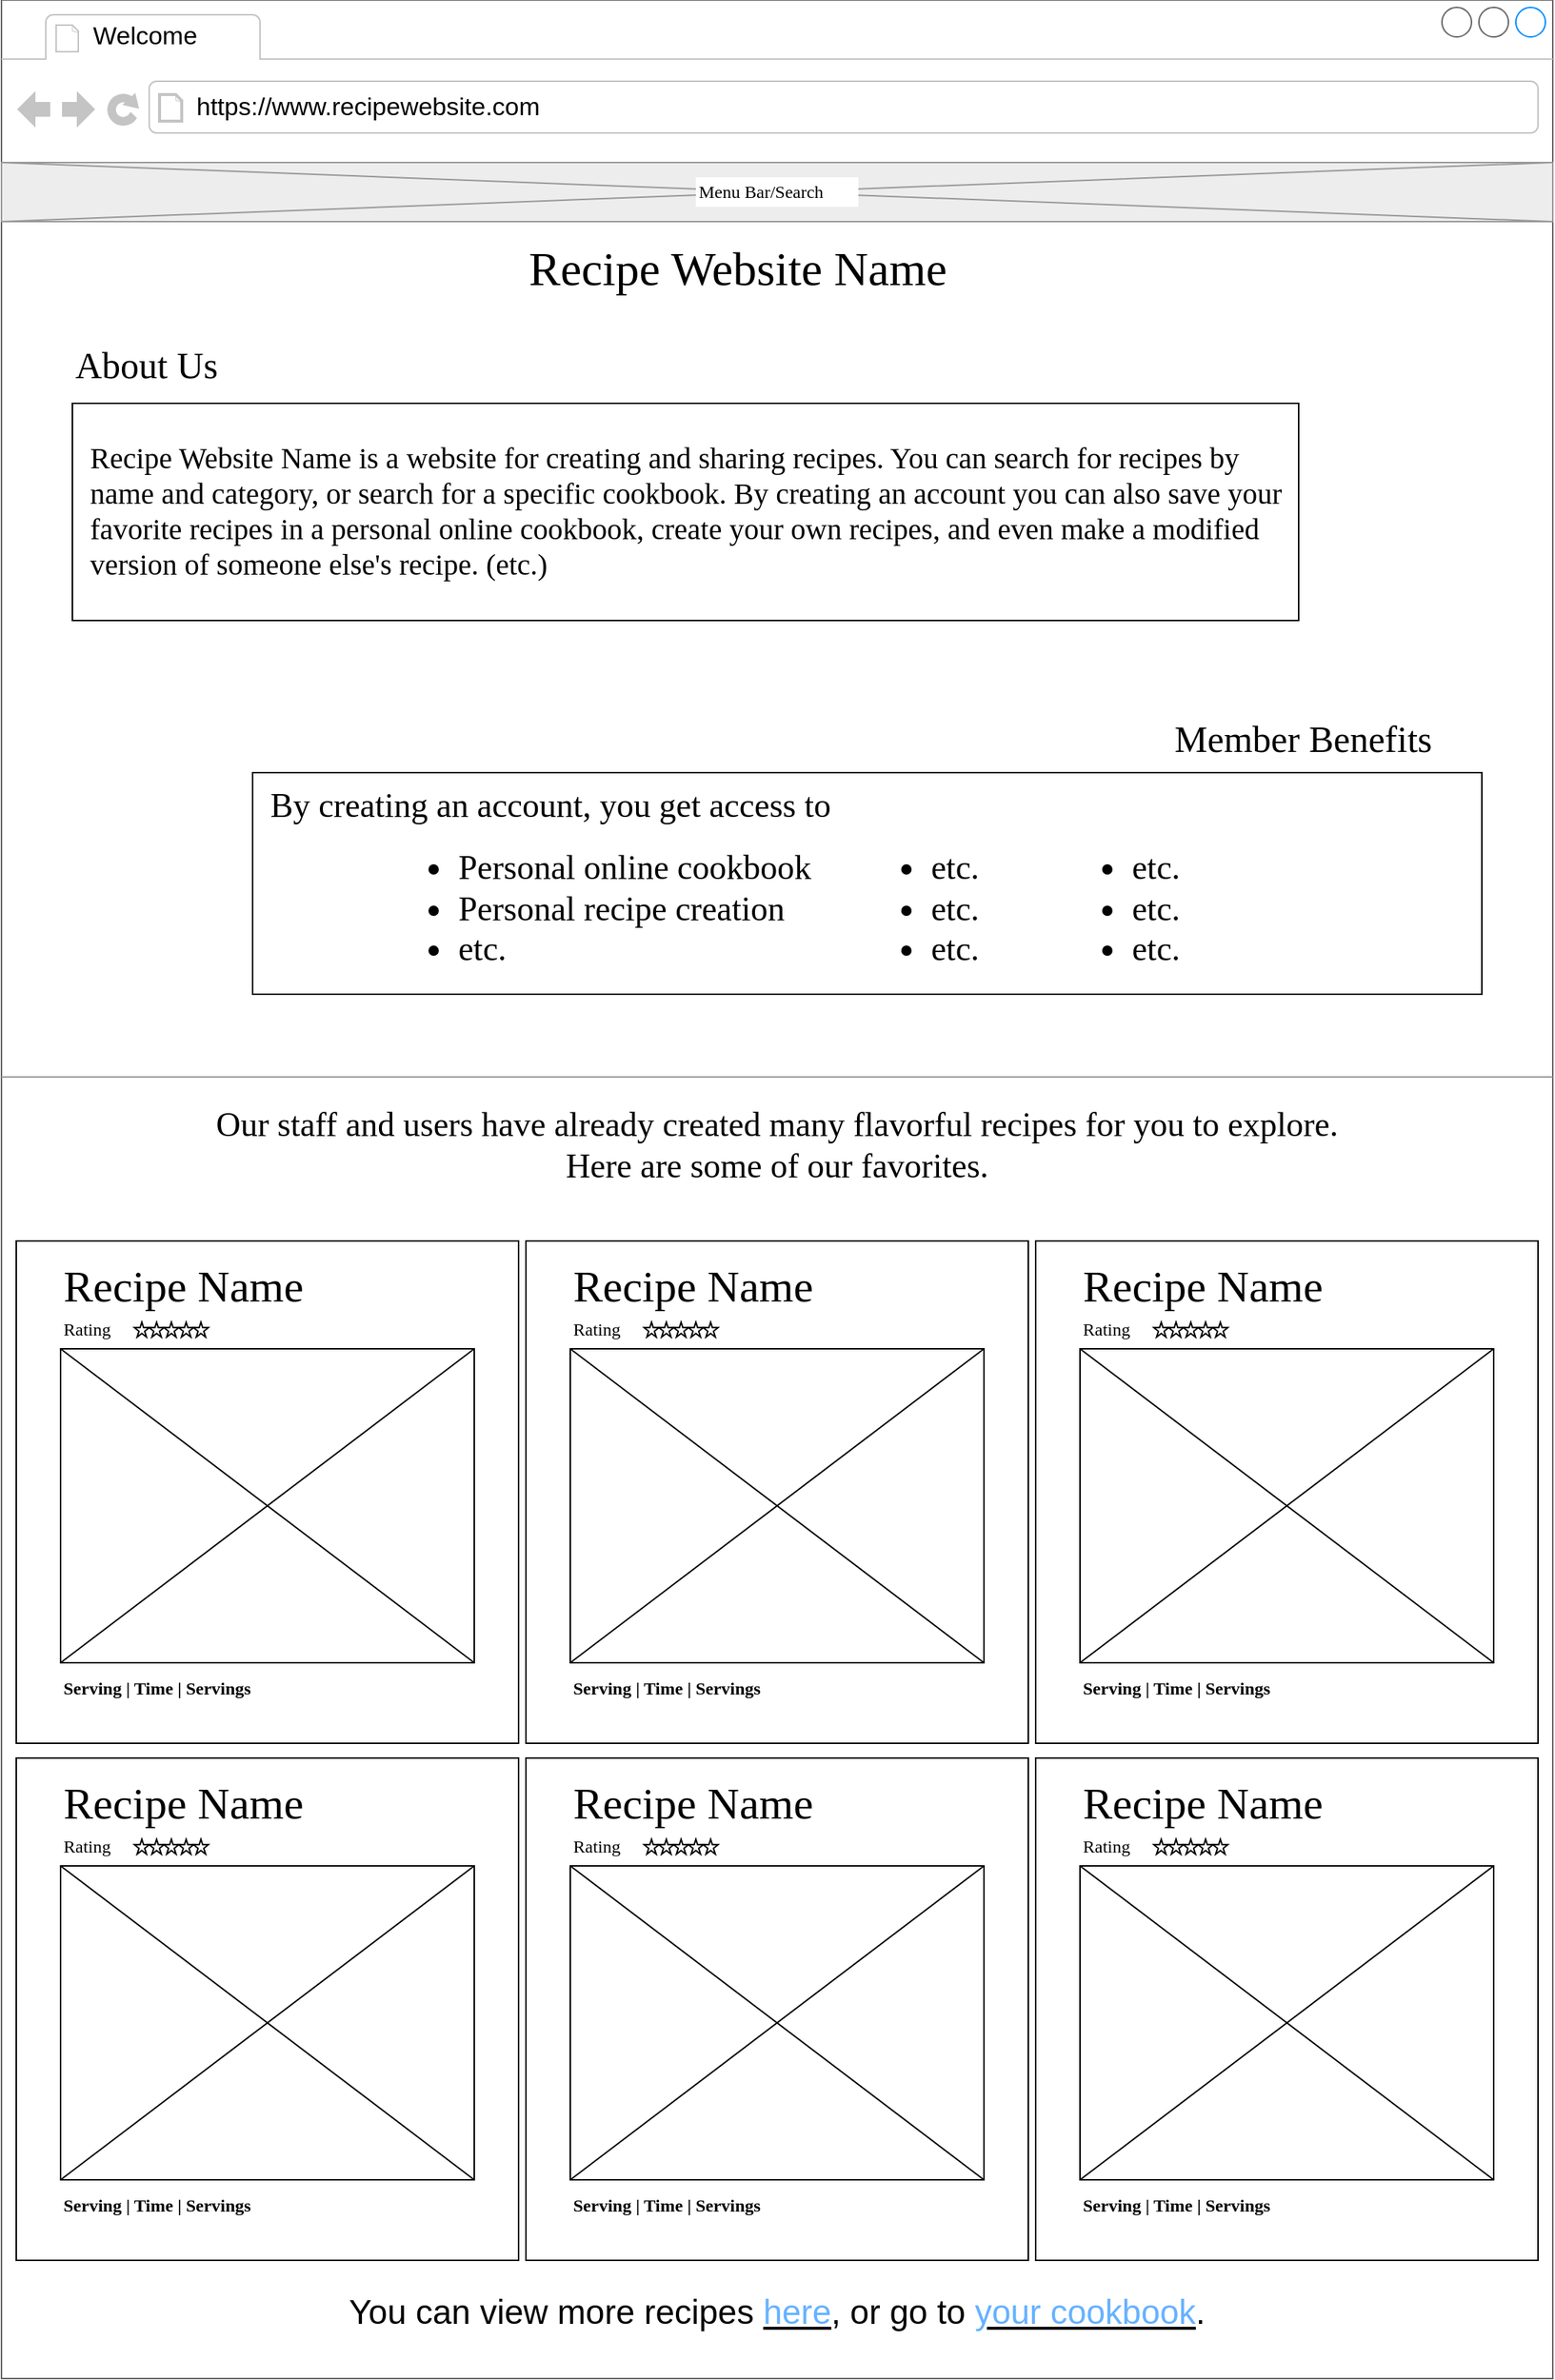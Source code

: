 <mxfile version="15.6.6" type="device"><diagram name="Page-1" id="2cc2dc42-3aac-f2a9-1cec-7a8b7cbee084"><mxGraphModel dx="1422" dy="727" grid="1" gridSize="10" guides="1" tooltips="1" connect="1" arrows="1" fold="1" page="1" pageScale="1" pageWidth="1100" pageHeight="850" background="none" math="0" shadow="0"><root><mxCell id="0"/><mxCell id="1" parent="0"/><mxCell id="7026571954dc6520-1" value="" style="strokeWidth=1;shadow=0;dashed=0;align=center;html=1;shape=mxgraph.mockup.containers.browserWindow;rSize=0;strokeColor=none;mainText=,;recursiveResize=0;rounded=0;labelBackgroundColor=none;fontFamily=Verdana;fontSize=12;fillColor=default;fontColor=default;" parent="1" vertex="1"><mxGeometry x="20" y="10" width="1050" height="1610" as="geometry"/></mxCell><mxCell id="7026571954dc6520-2" value="Welcome" style="strokeWidth=1;shadow=0;dashed=0;align=center;html=1;shape=mxgraph.mockup.containers.anchor;fontSize=17;fontColor=default;align=left;fillColor=default;" parent="7026571954dc6520-1" vertex="1"><mxGeometry x="60" y="12" width="110" height="26" as="geometry"/></mxCell><mxCell id="7026571954dc6520-3" value="https://www.recipewebsite.com" style="strokeWidth=1;shadow=0;dashed=0;align=center;html=1;shape=mxgraph.mockup.containers.anchor;rSize=0;fontSize=17;fontColor=default;align=left;fillColor=default;" parent="7026571954dc6520-1" vertex="1"><mxGeometry x="130" y="60" width="250" height="26" as="geometry"/></mxCell><mxCell id="7026571954dc6520-4" value="&lt;font style=&quot;font-size: 32px&quot;&gt;Recipe Website Name&lt;/font&gt;" style="text;html=1;points=[];align=left;verticalAlign=top;spacingTop=-4;fontSize=30;fontFamily=Verdana;fontColor=default;fillColor=default;" parent="7026571954dc6520-1" vertex="1"><mxGeometry x="355" y="160" width="340" height="50" as="geometry"/></mxCell><mxCell id="7026571954dc6520-16" value="&lt;font style=&quot;font-size: 25px&quot;&gt;About Us&lt;/font&gt;" style="text;html=1;points=[];align=left;verticalAlign=top;spacingTop=-4;fontSize=15;fontFamily=Verdana;fillColor=default;fontColor=default;" parent="7026571954dc6520-1" vertex="1"><mxGeometry x="48" y="230" width="120" height="30" as="geometry"/></mxCell><mxCell id="7026571954dc6520-21" value="" style="verticalLabelPosition=bottom;shadow=0;dashed=0;align=center;html=1;verticalAlign=top;strokeWidth=1;shape=mxgraph.mockup.markup.line;strokeColor=#999999;rounded=0;labelBackgroundColor=none;fillColor=default;fontFamily=Verdana;fontSize=12;fontColor=default;" parent="7026571954dc6520-1" vertex="1"><mxGeometry y="719" width="1050" height="20" as="geometry"/></mxCell><mxCell id="cw3B8OFTearizmyRjaal-1" value="" style="verticalLabelPosition=bottom;shadow=0;dashed=0;align=center;html=1;verticalAlign=top;strokeWidth=1;shape=mxgraph.mockup.markup.line;strokeColor=#999999;rounded=0;labelBackgroundColor=none;fillColor=default;fontFamily=Verdana;fontSize=12;fontColor=default;" parent="7026571954dc6520-1" vertex="1"><mxGeometry y="140" width="1050" height="20" as="geometry"/></mxCell><mxCell id="cw3B8OFTearizmyRjaal-2" value="" style="verticalLabelPosition=bottom;shadow=0;dashed=0;align=center;html=1;verticalAlign=top;strokeWidth=1;shape=mxgraph.mockup.graphics.simpleIcon;strokeColor=#999999;fillColor=#EDEDED;rounded=0;labelBackgroundColor=none;fontFamily=Verdana;fontSize=12;fontColor=default;" parent="7026571954dc6520-1" vertex="1"><mxGeometry y="110" width="1050" height="40" as="geometry"/></mxCell><mxCell id="cw3B8OFTearizmyRjaal-3" value="Menu Bar/Search" style="text;html=1;points=[];align=left;verticalAlign=top;spacingTop=-4;fontSize=12;fontFamily=Verdana;whiteSpace=wrap;fontColor=default;fillColor=default;" parent="7026571954dc6520-1" vertex="1"><mxGeometry x="470" y="120" width="110" height="20" as="geometry"/></mxCell><mxCell id="cw3B8OFTearizmyRjaal-6" value="&lt;font style=&quot;font-size: 25px&quot;&gt;Member Benefits&lt;/font&gt;" style="text;html=1;points=[];align=left;verticalAlign=top;spacingTop=-4;fontSize=15;fontFamily=Verdana;fillColor=default;fontColor=default;" parent="7026571954dc6520-1" vertex="1"><mxGeometry x="792" y="483" width="210" height="30" as="geometry"/></mxCell><mxCell id="cw3B8OFTearizmyRjaal-11" value="&lt;div style=&quot;text-align: left&quot;&gt;&lt;br&gt;&lt;/div&gt;&lt;div style=&quot;text-align: justify&quot;&gt;&lt;/div&gt;&lt;div style=&quot;text-align: justify&quot;&gt;&lt;span&gt;&lt;div style=&quot;text-align: justify&quot;&gt;&lt;/div&gt;&lt;/span&gt;&lt;/div&gt;" style="whiteSpace=wrap;html=1;rounded=0;shadow=0;labelBackgroundColor=none;strokeWidth=1;fontFamily=Verdana;fontSize=12;align=center;verticalAlign=top;fillColor=default;strokeColor=default;fontColor=default;" parent="7026571954dc6520-1" vertex="1"><mxGeometry x="48" y="273" width="830" height="147" as="geometry"/></mxCell><mxCell id="cw3B8OFTearizmyRjaal-12" value="&lt;span style=&quot;font-family: &amp;#34;verdana&amp;#34;&quot;&gt;Recipe Website Name is a website for creating and sharing recipes. You can search for recipes by name and category, or search for a specific cookbook. By creating an account you can also save your favorite recipes in a personal online cookbook, create your own recipes, and even make a modified version of someone else's recipe. (etc.)&lt;/span&gt;" style="text;html=1;strokeColor=none;fillColor=default;align=left;verticalAlign=middle;whiteSpace=wrap;rounded=0;fontSize=20;fontColor=default;" parent="7026571954dc6520-1" vertex="1"><mxGeometry x="58" y="280" width="810" height="130" as="geometry"/></mxCell><mxCell id="cw3B8OFTearizmyRjaal-14" value="&lt;div style=&quot;text-align: left&quot;&gt;&lt;br&gt;&lt;/div&gt;&lt;div style=&quot;text-align: justify&quot;&gt;&lt;/div&gt;&lt;div style=&quot;text-align: justify&quot;&gt;&lt;span&gt;&lt;div style=&quot;text-align: justify&quot;&gt;&lt;/div&gt;&lt;/span&gt;&lt;/div&gt;" style="whiteSpace=wrap;html=1;rounded=0;shadow=0;labelBackgroundColor=none;strokeWidth=1;fontFamily=Verdana;fontSize=12;align=center;verticalAlign=top;fillColor=default;strokeColor=default;fontColor=default;" parent="7026571954dc6520-1" vertex="1"><mxGeometry x="170" y="523" width="832" height="150" as="geometry"/></mxCell><mxCell id="cw3B8OFTearizmyRjaal-15" value="&lt;div style=&quot;font-family: &amp;#34;verdana&amp;#34;&quot;&gt;&lt;font style=&quot;font-size: 23px&quot;&gt;By creating an account, you get access to&lt;/font&gt;&lt;/div&gt;" style="text;html=1;strokeColor=none;fillColor=default;align=left;verticalAlign=middle;whiteSpace=wrap;rounded=0;fontSize=20;fontColor=default;" parent="7026571954dc6520-1" vertex="1"><mxGeometry x="180" y="533" width="640" height="23" as="geometry"/></mxCell><mxCell id="cw3B8OFTearizmyRjaal-16" value="&lt;table style=&quot;font-family: &amp;quot;verdana&amp;quot; ; text-align: left ; font-size: 23px&quot; align=&quot;left&quot;&gt;&lt;tbody&gt;&lt;tr&gt;&lt;td&gt;&lt;ul&gt;&lt;li&gt;&lt;font style=&quot;font-size: 23px&quot;&gt;Personal online cookbook&lt;span style=&quot;white-space: pre&quot;&gt;&#9;&lt;/span&gt;&lt;/font&gt;&lt;/li&gt;&lt;li&gt;&lt;font style=&quot;font-size: 23px&quot;&gt;Personal recipe creation&lt;span style=&quot;white-space: pre&quot;&gt;&#9;&lt;/span&gt;&lt;/font&gt;&lt;/li&gt;&lt;li&gt;&lt;font style=&quot;font-size: 23px&quot;&gt;etc.&lt;span style=&quot;white-space: pre&quot;&gt;&#9;&lt;/span&gt;&lt;/font&gt;&lt;/li&gt;&lt;/ul&gt;&lt;/td&gt;&lt;td&gt;&lt;ul&gt;&lt;li&gt;&lt;font style=&quot;font-size: 23px&quot;&gt;etc.&lt;span style=&quot;white-space: pre&quot;&gt;&#9;&lt;/span&gt;&lt;span style=&quot;white-space: pre&quot;&gt;&#9;&lt;/span&gt;&lt;/font&gt;&lt;/li&gt;&lt;li&gt;&lt;font style=&quot;font-size: 23px&quot;&gt;etc.&lt;span style=&quot;white-space: pre&quot;&gt;&#9;&lt;/span&gt;&lt;span style=&quot;white-space: pre&quot;&gt;&#9;&lt;/span&gt;&lt;/font&gt;&lt;/li&gt;&lt;li&gt;&lt;font style=&quot;font-size: 23px&quot;&gt;etc.&lt;span style=&quot;white-space: pre&quot;&gt;&#9;&lt;/span&gt;&lt;span style=&quot;white-space: pre&quot;&gt;&#9;&lt;/span&gt;&lt;/font&gt;&lt;/li&gt;&lt;/ul&gt;&lt;/td&gt;&lt;td&gt;&lt;ul&gt;&lt;li&gt;&lt;font style=&quot;font-size: 23px&quot;&gt;etc.&lt;/font&gt;&lt;/li&gt;&lt;li&gt;&lt;font style=&quot;font-size: 23px&quot;&gt;etc.&lt;/font&gt;&lt;/li&gt;&lt;li&gt;&lt;font style=&quot;font-size: 23px&quot;&gt;etc.&lt;/font&gt;&lt;/li&gt;&lt;/ul&gt;&lt;/td&gt;&lt;/tr&gt;&lt;/tbody&gt;&lt;/table&gt;" style="text;html=1;strokeColor=none;fillColor=none;align=center;verticalAlign=middle;whiteSpace=wrap;rounded=0;fontSize=20;fontColor=default;" parent="7026571954dc6520-1" vertex="1"><mxGeometry x="80" y="560" width="907" height="110" as="geometry"/></mxCell><mxCell id="cw3B8OFTearizmyRjaal-17" value="&lt;font style=&quot;font-size: 23px&quot; face=&quot;Verdana&quot;&gt;Our staff and users have already created many flavorful recipes for you to explore. Here are some of our favorites.&lt;/font&gt;" style="text;html=1;strokeColor=none;fillColor=none;align=center;verticalAlign=middle;whiteSpace=wrap;rounded=0;fontSize=20;fontColor=default;" parent="7026571954dc6520-1" vertex="1"><mxGeometry x="120" y="760" width="810" height="30" as="geometry"/></mxCell><mxCell id="cw3B8OFTearizmyRjaal-28" value="You can view more recipes &lt;u&gt;&lt;font color=&quot;#66b2ff&quot;&gt;here&lt;/font&gt;&lt;/u&gt;, or go to&lt;font&gt; &lt;u&gt;&lt;font color=&quot;#66b2ff&quot;&gt;your cookbook&lt;/font&gt;&lt;/u&gt;&lt;/font&gt;." style="text;html=1;strokeColor=none;fillColor=none;align=center;verticalAlign=middle;whiteSpace=wrap;rounded=0;fontSize=23;fontColor=default;" parent="7026571954dc6520-1" vertex="1"><mxGeometry x="230" y="1550" width="590" height="30" as="geometry"/></mxCell><mxCell id="mixfqXsBLD_LVyknn7XF-46" value="&lt;div style=&quot;text-align: left&quot;&gt;&lt;br&gt;&lt;/div&gt;&lt;div style=&quot;text-align: justify&quot;&gt;&lt;/div&gt;&lt;div style=&quot;text-align: justify&quot;&gt;&lt;span&gt;&lt;div style=&quot;text-align: justify&quot;&gt;&lt;/div&gt;&lt;/span&gt;&lt;/div&gt;" style="whiteSpace=wrap;html=1;rounded=0;shadow=0;labelBackgroundColor=none;strokeWidth=1;fontFamily=Verdana;fontSize=12;align=center;verticalAlign=top;fillColor=default;strokeColor=default;fontColor=default;" parent="7026571954dc6520-1" vertex="1"><mxGeometry x="355" y="840" width="340" height="340" as="geometry"/></mxCell><mxCell id="mixfqXsBLD_LVyknn7XF-47" value="Recipe Name" style="text;html=1;points=[];align=left;verticalAlign=top;spacingTop=-4;fontSize=30;fontFamily=Verdana;fontColor=default;fillColor=default;strokeColor=none;" parent="7026571954dc6520-1" vertex="1"><mxGeometry x="385" y="850" width="205" height="50" as="geometry"/></mxCell><mxCell id="mixfqXsBLD_LVyknn7XF-48" value="Rating&amp;nbsp;" style="text;html=1;points=[];align=left;verticalAlign=top;spacingTop=-4;fontSize=12;fontFamily=Verdana;whiteSpace=wrap;fontColor=default;fillColor=none;strokeColor=none;" parent="7026571954dc6520-1" vertex="1"><mxGeometry x="385" y="890" width="50" height="20" as="geometry"/></mxCell><mxCell id="mixfqXsBLD_LVyknn7XF-49" value="" style="verticalLabelPosition=bottom;verticalAlign=top;html=1;shape=mxgraph.basic.star;fontColor=default;fillColor=default;strokeColor=default;" parent="7026571954dc6520-1" vertex="1"><mxGeometry x="435" y="895" width="10" height="10" as="geometry"/></mxCell><mxCell id="mixfqXsBLD_LVyknn7XF-50" value="" style="verticalLabelPosition=bottom;verticalAlign=top;html=1;shape=mxgraph.basic.star;fontColor=default;fillColor=default;strokeColor=default;" parent="7026571954dc6520-1" vertex="1"><mxGeometry x="445" y="895" width="10" height="10" as="geometry"/></mxCell><mxCell id="mixfqXsBLD_LVyknn7XF-51" value="" style="verticalLabelPosition=bottom;verticalAlign=top;html=1;shape=mxgraph.basic.star;fontColor=default;fillColor=default;strokeColor=default;" parent="7026571954dc6520-1" vertex="1"><mxGeometry x="455" y="895" width="10" height="10" as="geometry"/></mxCell><mxCell id="mixfqXsBLD_LVyknn7XF-52" value="" style="verticalLabelPosition=bottom;verticalAlign=top;html=1;shape=mxgraph.basic.star;fontColor=default;fillColor=default;strokeColor=default;" parent="7026571954dc6520-1" vertex="1"><mxGeometry x="465" y="895" width="10" height="10" as="geometry"/></mxCell><mxCell id="mixfqXsBLD_LVyknn7XF-53" value="" style="verticalLabelPosition=bottom;verticalAlign=top;html=1;shape=mxgraph.basic.star;fontColor=default;fillColor=default;strokeColor=default;" parent="7026571954dc6520-1" vertex="1"><mxGeometry x="475" y="895" width="10" height="10" as="geometry"/></mxCell><mxCell id="mixfqXsBLD_LVyknn7XF-54" value="" style="verticalLabelPosition=bottom;shadow=0;dashed=0;align=center;html=1;verticalAlign=top;strokeWidth=1;shape=mxgraph.mockup.graphics.simpleIcon;strokeColor=default;fillColor=default;rounded=0;labelBackgroundColor=none;fontFamily=Verdana;fontSize=12;fontColor=default;" parent="7026571954dc6520-1" vertex="1"><mxGeometry x="385" y="913" width="280" height="212.5" as="geometry"/></mxCell><mxCell id="mixfqXsBLD_LVyknn7XF-55" value="&lt;font style=&quot;font-size: 12px&quot;&gt;&lt;b&gt;Serving | Time | Servings&lt;/b&gt;&lt;/font&gt;" style="text;html=1;points=[];align=left;verticalAlign=top;spacingTop=-4;fontSize=15;fontFamily=Verdana;fontColor=default;fillColor=default;strokeColor=none;" parent="7026571954dc6520-1" vertex="1"><mxGeometry x="385" y="1130" width="184.37" height="30" as="geometry"/></mxCell><mxCell id="-4XfEgjPp0oh7Si3uKLL-1" value="&lt;div style=&quot;text-align: left&quot;&gt;&lt;br&gt;&lt;/div&gt;&lt;div style=&quot;text-align: justify&quot;&gt;&lt;/div&gt;&lt;div style=&quot;text-align: justify&quot;&gt;&lt;span&gt;&lt;div style=&quot;text-align: justify&quot;&gt;&lt;/div&gt;&lt;/span&gt;&lt;/div&gt;" style="whiteSpace=wrap;html=1;rounded=0;shadow=0;labelBackgroundColor=none;strokeWidth=1;fontFamily=Verdana;fontSize=12;align=center;verticalAlign=top;fillColor=default;strokeColor=default;fontColor=default;" vertex="1" parent="7026571954dc6520-1"><mxGeometry x="10" y="840" width="340" height="340" as="geometry"/></mxCell><mxCell id="-4XfEgjPp0oh7Si3uKLL-2" value="Recipe Name" style="text;html=1;points=[];align=left;verticalAlign=top;spacingTop=-4;fontSize=30;fontFamily=Verdana;fontColor=default;fillColor=default;strokeColor=none;" vertex="1" parent="7026571954dc6520-1"><mxGeometry x="40" y="850" width="205" height="50" as="geometry"/></mxCell><mxCell id="-4XfEgjPp0oh7Si3uKLL-3" value="Rating&amp;nbsp;" style="text;html=1;points=[];align=left;verticalAlign=top;spacingTop=-4;fontSize=12;fontFamily=Verdana;whiteSpace=wrap;fontColor=default;fillColor=none;strokeColor=none;" vertex="1" parent="7026571954dc6520-1"><mxGeometry x="40" y="890" width="50" height="20" as="geometry"/></mxCell><mxCell id="-4XfEgjPp0oh7Si3uKLL-4" value="" style="verticalLabelPosition=bottom;verticalAlign=top;html=1;shape=mxgraph.basic.star;fontColor=default;fillColor=default;strokeColor=default;" vertex="1" parent="7026571954dc6520-1"><mxGeometry x="90" y="895" width="10" height="10" as="geometry"/></mxCell><mxCell id="-4XfEgjPp0oh7Si3uKLL-5" value="" style="verticalLabelPosition=bottom;verticalAlign=top;html=1;shape=mxgraph.basic.star;fontColor=default;fillColor=default;strokeColor=default;" vertex="1" parent="7026571954dc6520-1"><mxGeometry x="100" y="895" width="10" height="10" as="geometry"/></mxCell><mxCell id="-4XfEgjPp0oh7Si3uKLL-6" value="" style="verticalLabelPosition=bottom;verticalAlign=top;html=1;shape=mxgraph.basic.star;fontColor=default;fillColor=default;strokeColor=default;" vertex="1" parent="7026571954dc6520-1"><mxGeometry x="110" y="895" width="10" height="10" as="geometry"/></mxCell><mxCell id="-4XfEgjPp0oh7Si3uKLL-7" value="" style="verticalLabelPosition=bottom;verticalAlign=top;html=1;shape=mxgraph.basic.star;fontColor=default;fillColor=default;strokeColor=default;" vertex="1" parent="7026571954dc6520-1"><mxGeometry x="120" y="895" width="10" height="10" as="geometry"/></mxCell><mxCell id="-4XfEgjPp0oh7Si3uKLL-8" value="" style="verticalLabelPosition=bottom;verticalAlign=top;html=1;shape=mxgraph.basic.star;fontColor=default;fillColor=default;strokeColor=default;" vertex="1" parent="7026571954dc6520-1"><mxGeometry x="130" y="895" width="10" height="10" as="geometry"/></mxCell><mxCell id="-4XfEgjPp0oh7Si3uKLL-9" value="" style="verticalLabelPosition=bottom;shadow=0;dashed=0;align=center;html=1;verticalAlign=top;strokeWidth=1;shape=mxgraph.mockup.graphics.simpleIcon;strokeColor=default;fillColor=default;rounded=0;labelBackgroundColor=none;fontFamily=Verdana;fontSize=12;fontColor=default;" vertex="1" parent="7026571954dc6520-1"><mxGeometry x="40" y="913" width="280" height="212.5" as="geometry"/></mxCell><mxCell id="-4XfEgjPp0oh7Si3uKLL-10" value="&lt;font style=&quot;font-size: 12px&quot;&gt;&lt;b&gt;Serving | Time | Servings&lt;/b&gt;&lt;/font&gt;" style="text;html=1;points=[];align=left;verticalAlign=top;spacingTop=-4;fontSize=15;fontFamily=Verdana;fontColor=default;fillColor=default;strokeColor=none;" vertex="1" parent="7026571954dc6520-1"><mxGeometry x="40" y="1130" width="184.37" height="30" as="geometry"/></mxCell><mxCell id="-4XfEgjPp0oh7Si3uKLL-22" value="&lt;div style=&quot;text-align: left&quot;&gt;&lt;br&gt;&lt;/div&gt;&lt;div style=&quot;text-align: justify&quot;&gt;&lt;/div&gt;&lt;div style=&quot;text-align: justify&quot;&gt;&lt;span&gt;&lt;div style=&quot;text-align: justify&quot;&gt;&lt;/div&gt;&lt;/span&gt;&lt;/div&gt;" style="whiteSpace=wrap;html=1;rounded=0;shadow=0;labelBackgroundColor=none;strokeWidth=1;fontFamily=Verdana;fontSize=12;align=center;verticalAlign=top;fillColor=default;strokeColor=default;fontColor=default;" vertex="1" parent="7026571954dc6520-1"><mxGeometry x="700" y="840" width="340" height="340" as="geometry"/></mxCell><mxCell id="-4XfEgjPp0oh7Si3uKLL-23" value="Recipe Name" style="text;html=1;points=[];align=left;verticalAlign=top;spacingTop=-4;fontSize=30;fontFamily=Verdana;fontColor=default;fillColor=default;strokeColor=none;" vertex="1" parent="7026571954dc6520-1"><mxGeometry x="730" y="850" width="205" height="50" as="geometry"/></mxCell><mxCell id="-4XfEgjPp0oh7Si3uKLL-24" value="Rating&amp;nbsp;" style="text;html=1;points=[];align=left;verticalAlign=top;spacingTop=-4;fontSize=12;fontFamily=Verdana;whiteSpace=wrap;fontColor=default;fillColor=none;strokeColor=none;" vertex="1" parent="7026571954dc6520-1"><mxGeometry x="730" y="890" width="50" height="20" as="geometry"/></mxCell><mxCell id="-4XfEgjPp0oh7Si3uKLL-25" value="" style="verticalLabelPosition=bottom;verticalAlign=top;html=1;shape=mxgraph.basic.star;fontColor=default;fillColor=default;strokeColor=default;" vertex="1" parent="7026571954dc6520-1"><mxGeometry x="780" y="895" width="10" height="10" as="geometry"/></mxCell><mxCell id="-4XfEgjPp0oh7Si3uKLL-26" value="" style="verticalLabelPosition=bottom;verticalAlign=top;html=1;shape=mxgraph.basic.star;fontColor=default;fillColor=default;strokeColor=default;" vertex="1" parent="7026571954dc6520-1"><mxGeometry x="790" y="895" width="10" height="10" as="geometry"/></mxCell><mxCell id="-4XfEgjPp0oh7Si3uKLL-27" value="" style="verticalLabelPosition=bottom;verticalAlign=top;html=1;shape=mxgraph.basic.star;fontColor=default;fillColor=default;strokeColor=default;" vertex="1" parent="7026571954dc6520-1"><mxGeometry x="800" y="895" width="10" height="10" as="geometry"/></mxCell><mxCell id="-4XfEgjPp0oh7Si3uKLL-28" value="" style="verticalLabelPosition=bottom;verticalAlign=top;html=1;shape=mxgraph.basic.star;fontColor=default;fillColor=default;strokeColor=default;" vertex="1" parent="7026571954dc6520-1"><mxGeometry x="810" y="895" width="10" height="10" as="geometry"/></mxCell><mxCell id="-4XfEgjPp0oh7Si3uKLL-29" value="" style="verticalLabelPosition=bottom;verticalAlign=top;html=1;shape=mxgraph.basic.star;fontColor=default;fillColor=default;strokeColor=default;" vertex="1" parent="7026571954dc6520-1"><mxGeometry x="820" y="895" width="10" height="10" as="geometry"/></mxCell><mxCell id="-4XfEgjPp0oh7Si3uKLL-30" value="" style="verticalLabelPosition=bottom;shadow=0;dashed=0;align=center;html=1;verticalAlign=top;strokeWidth=1;shape=mxgraph.mockup.graphics.simpleIcon;strokeColor=default;fillColor=default;rounded=0;labelBackgroundColor=none;fontFamily=Verdana;fontSize=12;fontColor=default;" vertex="1" parent="7026571954dc6520-1"><mxGeometry x="730" y="913" width="280" height="212.5" as="geometry"/></mxCell><mxCell id="-4XfEgjPp0oh7Si3uKLL-31" value="&lt;font style=&quot;font-size: 12px&quot;&gt;&lt;b&gt;Serving | Time | Servings&lt;/b&gt;&lt;/font&gt;" style="text;html=1;points=[];align=left;verticalAlign=top;spacingTop=-4;fontSize=15;fontFamily=Verdana;fontColor=default;fillColor=default;strokeColor=none;" vertex="1" parent="7026571954dc6520-1"><mxGeometry x="730" y="1130" width="184.37" height="30" as="geometry"/></mxCell><mxCell id="-4XfEgjPp0oh7Si3uKLL-32" value="&lt;div style=&quot;text-align: left&quot;&gt;&lt;br&gt;&lt;/div&gt;&lt;div style=&quot;text-align: justify&quot;&gt;&lt;/div&gt;&lt;div style=&quot;text-align: justify&quot;&gt;&lt;span&gt;&lt;div style=&quot;text-align: justify&quot;&gt;&lt;/div&gt;&lt;/span&gt;&lt;/div&gt;" style="whiteSpace=wrap;html=1;rounded=0;shadow=0;labelBackgroundColor=none;strokeWidth=1;fontFamily=Verdana;fontSize=12;align=center;verticalAlign=top;fillColor=default;strokeColor=default;fontColor=default;" vertex="1" parent="7026571954dc6520-1"><mxGeometry x="355" y="1190" width="340" height="340" as="geometry"/></mxCell><mxCell id="-4XfEgjPp0oh7Si3uKLL-33" value="Recipe Name" style="text;html=1;points=[];align=left;verticalAlign=top;spacingTop=-4;fontSize=30;fontFamily=Verdana;fontColor=default;fillColor=default;strokeColor=none;" vertex="1" parent="7026571954dc6520-1"><mxGeometry x="385" y="1200" width="205" height="50" as="geometry"/></mxCell><mxCell id="-4XfEgjPp0oh7Si3uKLL-34" value="Rating&amp;nbsp;" style="text;html=1;points=[];align=left;verticalAlign=top;spacingTop=-4;fontSize=12;fontFamily=Verdana;whiteSpace=wrap;fontColor=default;fillColor=default;strokeColor=none;" vertex="1" parent="7026571954dc6520-1"><mxGeometry x="385" y="1240" width="50" height="20" as="geometry"/></mxCell><mxCell id="-4XfEgjPp0oh7Si3uKLL-35" value="" style="verticalLabelPosition=bottom;verticalAlign=top;html=1;shape=mxgraph.basic.star;fontColor=default;fillColor=default;strokeColor=default;" vertex="1" parent="7026571954dc6520-1"><mxGeometry x="435" y="1245" width="10" height="10" as="geometry"/></mxCell><mxCell id="-4XfEgjPp0oh7Si3uKLL-36" value="" style="verticalLabelPosition=bottom;verticalAlign=top;html=1;shape=mxgraph.basic.star;fontColor=default;fillColor=default;strokeColor=default;" vertex="1" parent="7026571954dc6520-1"><mxGeometry x="445" y="1245" width="10" height="10" as="geometry"/></mxCell><mxCell id="-4XfEgjPp0oh7Si3uKLL-37" value="" style="verticalLabelPosition=bottom;verticalAlign=top;html=1;shape=mxgraph.basic.star;fontColor=default;fillColor=default;strokeColor=default;" vertex="1" parent="7026571954dc6520-1"><mxGeometry x="455" y="1245" width="10" height="10" as="geometry"/></mxCell><mxCell id="-4XfEgjPp0oh7Si3uKLL-38" value="" style="verticalLabelPosition=bottom;verticalAlign=top;html=1;shape=mxgraph.basic.star;fontColor=default;fillColor=default;strokeColor=default;" vertex="1" parent="7026571954dc6520-1"><mxGeometry x="465" y="1245" width="10" height="10" as="geometry"/></mxCell><mxCell id="-4XfEgjPp0oh7Si3uKLL-39" value="" style="verticalLabelPosition=bottom;verticalAlign=top;html=1;shape=mxgraph.basic.star;fontColor=default;fillColor=default;strokeColor=default;" vertex="1" parent="7026571954dc6520-1"><mxGeometry x="475" y="1245" width="10" height="10" as="geometry"/></mxCell><mxCell id="-4XfEgjPp0oh7Si3uKLL-40" value="" style="verticalLabelPosition=bottom;shadow=0;dashed=0;align=center;html=1;verticalAlign=top;strokeWidth=1;shape=mxgraph.mockup.graphics.simpleIcon;strokeColor=default;fillColor=default;rounded=0;labelBackgroundColor=none;fontFamily=Verdana;fontSize=12;fontColor=default;" vertex="1" parent="7026571954dc6520-1"><mxGeometry x="385" y="1263" width="280" height="212.5" as="geometry"/></mxCell><mxCell id="-4XfEgjPp0oh7Si3uKLL-41" value="&lt;font style=&quot;font-size: 12px&quot;&gt;&lt;b&gt;Serving | Time | Servings&lt;/b&gt;&lt;/font&gt;" style="text;html=1;points=[];align=left;verticalAlign=top;spacingTop=-4;fontSize=15;fontFamily=Verdana;fontColor=default;fillColor=default;strokeColor=none;" vertex="1" parent="7026571954dc6520-1"><mxGeometry x="385" y="1480" width="184.37" height="30" as="geometry"/></mxCell><mxCell id="-4XfEgjPp0oh7Si3uKLL-42" value="&lt;div style=&quot;text-align: left&quot;&gt;&lt;br&gt;&lt;/div&gt;&lt;div style=&quot;text-align: justify&quot;&gt;&lt;/div&gt;&lt;div style=&quot;text-align: justify&quot;&gt;&lt;span&gt;&lt;div style=&quot;text-align: justify&quot;&gt;&lt;/div&gt;&lt;/span&gt;&lt;/div&gt;" style="whiteSpace=wrap;html=1;rounded=0;shadow=0;labelBackgroundColor=none;strokeWidth=1;fontFamily=Verdana;fontSize=12;align=center;verticalAlign=top;fillColor=default;strokeColor=default;fontColor=default;" vertex="1" parent="7026571954dc6520-1"><mxGeometry x="10" y="1190" width="340" height="340" as="geometry"/></mxCell><mxCell id="-4XfEgjPp0oh7Si3uKLL-43" value="Recipe Name" style="text;html=1;points=[];align=left;verticalAlign=top;spacingTop=-4;fontSize=30;fontFamily=Verdana;fontColor=default;fillColor=default;strokeColor=none;" vertex="1" parent="7026571954dc6520-1"><mxGeometry x="40" y="1200" width="205" height="50" as="geometry"/></mxCell><mxCell id="-4XfEgjPp0oh7Si3uKLL-44" value="Rating&amp;nbsp;" style="text;html=1;points=[];align=left;verticalAlign=top;spacingTop=-4;fontSize=12;fontFamily=Verdana;whiteSpace=wrap;fontColor=default;fillColor=default;strokeColor=none;" vertex="1" parent="7026571954dc6520-1"><mxGeometry x="40" y="1240" width="50" height="20" as="geometry"/></mxCell><mxCell id="-4XfEgjPp0oh7Si3uKLL-45" value="" style="verticalLabelPosition=bottom;verticalAlign=top;html=1;shape=mxgraph.basic.star;fontColor=default;fillColor=default;strokeColor=default;" vertex="1" parent="7026571954dc6520-1"><mxGeometry x="90" y="1245" width="10" height="10" as="geometry"/></mxCell><mxCell id="-4XfEgjPp0oh7Si3uKLL-46" value="" style="verticalLabelPosition=bottom;verticalAlign=top;html=1;shape=mxgraph.basic.star;fontColor=default;fillColor=default;strokeColor=default;" vertex="1" parent="7026571954dc6520-1"><mxGeometry x="100" y="1245" width="10" height="10" as="geometry"/></mxCell><mxCell id="-4XfEgjPp0oh7Si3uKLL-47" value="" style="verticalLabelPosition=bottom;verticalAlign=top;html=1;shape=mxgraph.basic.star;fontColor=default;fillColor=default;strokeColor=default;" vertex="1" parent="7026571954dc6520-1"><mxGeometry x="110" y="1245" width="10" height="10" as="geometry"/></mxCell><mxCell id="-4XfEgjPp0oh7Si3uKLL-48" value="" style="verticalLabelPosition=bottom;verticalAlign=top;html=1;shape=mxgraph.basic.star;fontColor=default;fillColor=default;strokeColor=default;" vertex="1" parent="7026571954dc6520-1"><mxGeometry x="120" y="1245" width="10" height="10" as="geometry"/></mxCell><mxCell id="-4XfEgjPp0oh7Si3uKLL-49" value="" style="verticalLabelPosition=bottom;verticalAlign=top;html=1;shape=mxgraph.basic.star;fontColor=default;fillColor=default;strokeColor=default;" vertex="1" parent="7026571954dc6520-1"><mxGeometry x="130" y="1245" width="10" height="10" as="geometry"/></mxCell><mxCell id="-4XfEgjPp0oh7Si3uKLL-50" value="" style="verticalLabelPosition=bottom;shadow=0;dashed=0;align=center;html=1;verticalAlign=top;strokeWidth=1;shape=mxgraph.mockup.graphics.simpleIcon;strokeColor=default;fillColor=default;rounded=0;labelBackgroundColor=none;fontFamily=Verdana;fontSize=12;fontColor=default;" vertex="1" parent="7026571954dc6520-1"><mxGeometry x="40" y="1263" width="280" height="212.5" as="geometry"/></mxCell><mxCell id="-4XfEgjPp0oh7Si3uKLL-51" value="&lt;font style=&quot;font-size: 12px&quot;&gt;&lt;b&gt;Serving | Time | Servings&lt;/b&gt;&lt;/font&gt;" style="text;html=1;points=[];align=left;verticalAlign=top;spacingTop=-4;fontSize=15;fontFamily=Verdana;fontColor=default;fillColor=default;strokeColor=none;" vertex="1" parent="7026571954dc6520-1"><mxGeometry x="40" y="1480" width="184.37" height="30" as="geometry"/></mxCell><mxCell id="-4XfEgjPp0oh7Si3uKLL-52" value="&lt;div style=&quot;text-align: left&quot;&gt;&lt;br&gt;&lt;/div&gt;&lt;div style=&quot;text-align: justify&quot;&gt;&lt;/div&gt;&lt;div style=&quot;text-align: justify&quot;&gt;&lt;span&gt;&lt;div style=&quot;text-align: justify&quot;&gt;&lt;/div&gt;&lt;/span&gt;&lt;/div&gt;" style="whiteSpace=wrap;html=1;rounded=0;shadow=0;labelBackgroundColor=none;strokeWidth=1;fontFamily=Verdana;fontSize=12;align=center;verticalAlign=top;fillColor=default;strokeColor=default;fontColor=default;" vertex="1" parent="7026571954dc6520-1"><mxGeometry x="700" y="1190" width="340" height="340" as="geometry"/></mxCell><mxCell id="-4XfEgjPp0oh7Si3uKLL-53" value="Recipe Name" style="text;html=1;points=[];align=left;verticalAlign=top;spacingTop=-4;fontSize=30;fontFamily=Verdana;fontColor=default;fillColor=default;strokeColor=none;" vertex="1" parent="7026571954dc6520-1"><mxGeometry x="730" y="1200" width="205" height="50" as="geometry"/></mxCell><mxCell id="-4XfEgjPp0oh7Si3uKLL-54" value="Rating&amp;nbsp;" style="text;html=1;points=[];align=left;verticalAlign=top;spacingTop=-4;fontSize=12;fontFamily=Verdana;whiteSpace=wrap;fontColor=default;fillColor=default;strokeColor=none;" vertex="1" parent="7026571954dc6520-1"><mxGeometry x="730" y="1240" width="50" height="20" as="geometry"/></mxCell><mxCell id="-4XfEgjPp0oh7Si3uKLL-55" value="" style="verticalLabelPosition=bottom;verticalAlign=top;html=1;shape=mxgraph.basic.star;fontColor=default;fillColor=default;strokeColor=default;" vertex="1" parent="7026571954dc6520-1"><mxGeometry x="780" y="1245" width="10" height="10" as="geometry"/></mxCell><mxCell id="-4XfEgjPp0oh7Si3uKLL-56" value="" style="verticalLabelPosition=bottom;verticalAlign=top;html=1;shape=mxgraph.basic.star;fontColor=default;fillColor=default;strokeColor=default;" vertex="1" parent="7026571954dc6520-1"><mxGeometry x="790" y="1245" width="10" height="10" as="geometry"/></mxCell><mxCell id="-4XfEgjPp0oh7Si3uKLL-57" value="" style="verticalLabelPosition=bottom;verticalAlign=top;html=1;shape=mxgraph.basic.star;fontColor=default;fillColor=default;strokeColor=default;" vertex="1" parent="7026571954dc6520-1"><mxGeometry x="800" y="1245" width="10" height="10" as="geometry"/></mxCell><mxCell id="-4XfEgjPp0oh7Si3uKLL-58" value="" style="verticalLabelPosition=bottom;verticalAlign=top;html=1;shape=mxgraph.basic.star;fontColor=default;fillColor=default;strokeColor=default;" vertex="1" parent="7026571954dc6520-1"><mxGeometry x="810" y="1245" width="10" height="10" as="geometry"/></mxCell><mxCell id="-4XfEgjPp0oh7Si3uKLL-59" value="" style="verticalLabelPosition=bottom;verticalAlign=top;html=1;shape=mxgraph.basic.star;fontColor=default;fillColor=default;strokeColor=default;" vertex="1" parent="7026571954dc6520-1"><mxGeometry x="820" y="1245" width="10" height="10" as="geometry"/></mxCell><mxCell id="-4XfEgjPp0oh7Si3uKLL-60" value="" style="verticalLabelPosition=bottom;shadow=0;dashed=0;align=center;html=1;verticalAlign=top;strokeWidth=1;shape=mxgraph.mockup.graphics.simpleIcon;strokeColor=default;fillColor=default;rounded=0;labelBackgroundColor=none;fontFamily=Verdana;fontSize=12;fontColor=default;" vertex="1" parent="7026571954dc6520-1"><mxGeometry x="730" y="1263" width="280" height="212.5" as="geometry"/></mxCell><mxCell id="-4XfEgjPp0oh7Si3uKLL-61" value="&lt;font style=&quot;font-size: 12px&quot;&gt;&lt;b&gt;Serving | Time | Servings&lt;/b&gt;&lt;/font&gt;" style="text;html=1;points=[];align=left;verticalAlign=top;spacingTop=-4;fontSize=15;fontFamily=Verdana;fontColor=default;fillColor=default;strokeColor=none;" vertex="1" parent="7026571954dc6520-1"><mxGeometry x="730" y="1480" width="184.37" height="30" as="geometry"/></mxCell></root></mxGraphModel></diagram></mxfile>